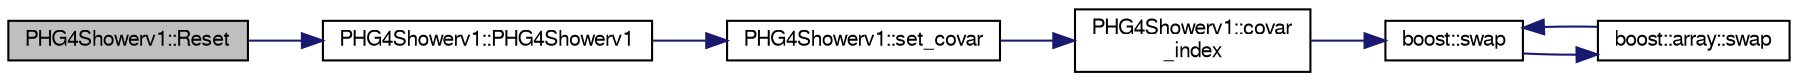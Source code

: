 digraph "PHG4Showerv1::Reset"
{
  bgcolor="transparent";
  edge [fontname="FreeSans",fontsize="10",labelfontname="FreeSans",labelfontsize="10"];
  node [fontname="FreeSans",fontsize="10",shape=record];
  rankdir="LR";
  Node1 [label="PHG4Showerv1::Reset",height=0.2,width=0.4,color="black", fillcolor="grey75", style="filled" fontcolor="black"];
  Node1 -> Node2 [color="midnightblue",fontsize="10",style="solid",fontname="FreeSans"];
  Node2 [label="PHG4Showerv1::PHG4Showerv1",height=0.2,width=0.4,color="black",URL="$db/dfa/classPHG4Showerv1.html#add14d0fb24511d1eacd0bce2fe332877"];
  Node2 -> Node3 [color="midnightblue",fontsize="10",style="solid",fontname="FreeSans"];
  Node3 [label="PHG4Showerv1::set_covar",height=0.2,width=0.4,color="black",URL="$db/dfa/classPHG4Showerv1.html#ae967263c2f8752d73fb4c7996a72343f"];
  Node3 -> Node4 [color="midnightblue",fontsize="10",style="solid",fontname="FreeSans"];
  Node4 [label="PHG4Showerv1::covar\l_index",height=0.2,width=0.4,color="black",URL="$db/dfa/classPHG4Showerv1.html#a069c63676624727bc9956c1b8a7d136f"];
  Node4 -> Node5 [color="midnightblue",fontsize="10",style="solid",fontname="FreeSans"];
  Node5 [label="boost::swap",height=0.2,width=0.4,color="black",URL="$d4/da9/namespaceboost.html#a630945877437d477612e4419562161cc"];
  Node5 -> Node6 [color="midnightblue",fontsize="10",style="solid",fontname="FreeSans"];
  Node6 [label="boost::array::swap",height=0.2,width=0.4,color="black",URL="$d1/d96/classboost_1_1array.html#a342ef866ed696b18ce803b5c9aba4b2e"];
  Node6 -> Node5 [color="midnightblue",fontsize="10",style="solid",fontname="FreeSans"];
}
